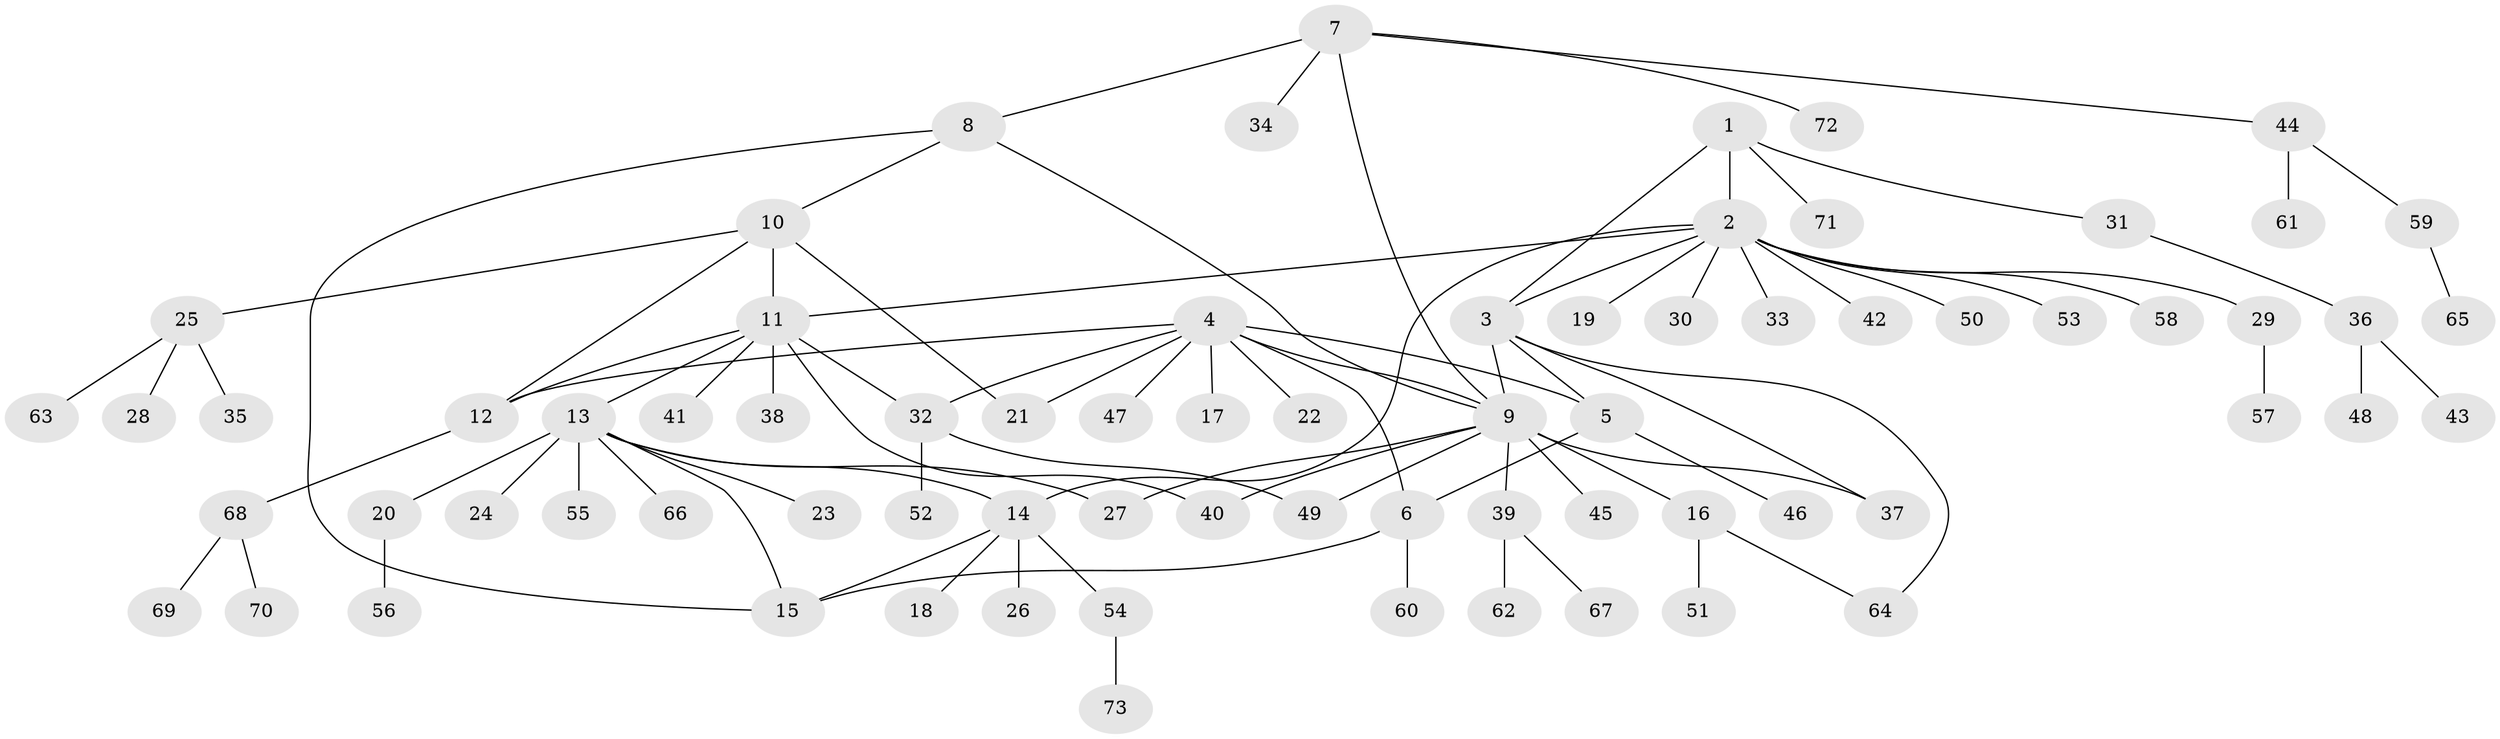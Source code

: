 // coarse degree distribution, {3: 0.08928571428571429, 15: 0.017857142857142856, 17: 0.017857142857142856, 4: 0.05357142857142857, 6: 0.017857142857142856, 7: 0.03571428571428571, 9: 0.017857142857142856, 5: 0.017857142857142856, 1: 0.5892857142857143, 2: 0.14285714285714285}
// Generated by graph-tools (version 1.1) at 2025/52/02/27/25 19:52:17]
// undirected, 73 vertices, 90 edges
graph export_dot {
graph [start="1"]
  node [color=gray90,style=filled];
  1;
  2;
  3;
  4;
  5;
  6;
  7;
  8;
  9;
  10;
  11;
  12;
  13;
  14;
  15;
  16;
  17;
  18;
  19;
  20;
  21;
  22;
  23;
  24;
  25;
  26;
  27;
  28;
  29;
  30;
  31;
  32;
  33;
  34;
  35;
  36;
  37;
  38;
  39;
  40;
  41;
  42;
  43;
  44;
  45;
  46;
  47;
  48;
  49;
  50;
  51;
  52;
  53;
  54;
  55;
  56;
  57;
  58;
  59;
  60;
  61;
  62;
  63;
  64;
  65;
  66;
  67;
  68;
  69;
  70;
  71;
  72;
  73;
  1 -- 2;
  1 -- 3;
  1 -- 31;
  1 -- 71;
  2 -- 3;
  2 -- 11;
  2 -- 14;
  2 -- 19;
  2 -- 29;
  2 -- 30;
  2 -- 33;
  2 -- 42;
  2 -- 50;
  2 -- 53;
  2 -- 58;
  3 -- 5;
  3 -- 9;
  3 -- 37;
  3 -- 64;
  4 -- 5;
  4 -- 6;
  4 -- 9;
  4 -- 12;
  4 -- 17;
  4 -- 21;
  4 -- 22;
  4 -- 32;
  4 -- 47;
  5 -- 6;
  5 -- 46;
  6 -- 15;
  6 -- 60;
  7 -- 8;
  7 -- 9;
  7 -- 34;
  7 -- 44;
  7 -- 72;
  8 -- 9;
  8 -- 10;
  8 -- 15;
  9 -- 16;
  9 -- 27;
  9 -- 37;
  9 -- 39;
  9 -- 40;
  9 -- 45;
  9 -- 49;
  10 -- 11;
  10 -- 12;
  10 -- 21;
  10 -- 25;
  11 -- 12;
  11 -- 13;
  11 -- 32;
  11 -- 38;
  11 -- 40;
  11 -- 41;
  12 -- 68;
  13 -- 14;
  13 -- 15;
  13 -- 20;
  13 -- 23;
  13 -- 24;
  13 -- 27;
  13 -- 55;
  13 -- 66;
  14 -- 15;
  14 -- 18;
  14 -- 26;
  14 -- 54;
  16 -- 51;
  16 -- 64;
  20 -- 56;
  25 -- 28;
  25 -- 35;
  25 -- 63;
  29 -- 57;
  31 -- 36;
  32 -- 49;
  32 -- 52;
  36 -- 43;
  36 -- 48;
  39 -- 62;
  39 -- 67;
  44 -- 59;
  44 -- 61;
  54 -- 73;
  59 -- 65;
  68 -- 69;
  68 -- 70;
}
